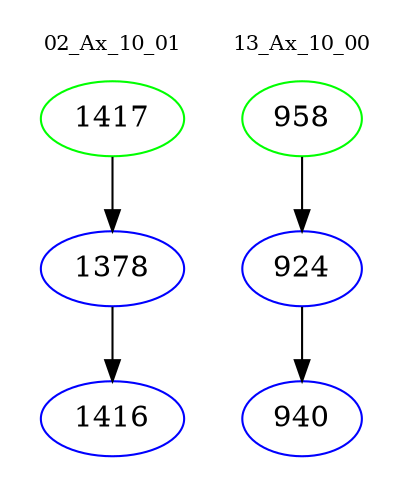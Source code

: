 digraph{
subgraph cluster_0 {
color = white
label = "02_Ax_10_01";
fontsize=10;
T0_1417 [label="1417", color="green"]
T0_1417 -> T0_1378 [color="black"]
T0_1378 [label="1378", color="blue"]
T0_1378 -> T0_1416 [color="black"]
T0_1416 [label="1416", color="blue"]
}
subgraph cluster_1 {
color = white
label = "13_Ax_10_00";
fontsize=10;
T1_958 [label="958", color="green"]
T1_958 -> T1_924 [color="black"]
T1_924 [label="924", color="blue"]
T1_924 -> T1_940 [color="black"]
T1_940 [label="940", color="blue"]
}
}
